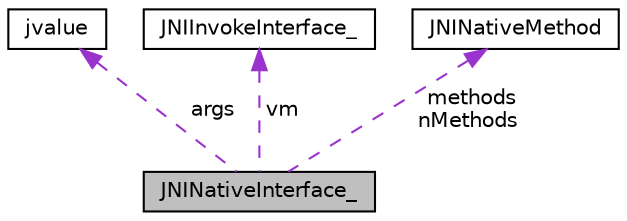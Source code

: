 digraph "JNINativeInterface_"
{
 // LATEX_PDF_SIZE
  edge [fontname="Helvetica",fontsize="10",labelfontname="Helvetica",labelfontsize="10"];
  node [fontname="Helvetica",fontsize="10",shape=record];
  Node1 [label="JNINativeInterface_",height=0.2,width=0.4,color="black", fillcolor="grey75", style="filled", fontcolor="black",tooltip=" "];
  Node2 -> Node1 [dir="back",color="darkorchid3",fontsize="10",style="dashed",label=" args" ,fontname="Helvetica"];
  Node2 [label="jvalue",height=0.2,width=0.4,color="black", fillcolor="white", style="filled",URL="$unionjvalue.html",tooltip=" "];
  Node3 -> Node1 [dir="back",color="darkorchid3",fontsize="10",style="dashed",label=" vm" ,fontname="Helvetica"];
  Node3 [label="JNIInvokeInterface_",height=0.2,width=0.4,color="black", fillcolor="white", style="filled",URL="$struct_j_n_i_invoke_interface__.html",tooltip=" "];
  Node4 -> Node1 [dir="back",color="darkorchid3",fontsize="10",style="dashed",label=" methods\nnMethods" ,fontname="Helvetica"];
  Node4 [label="JNINativeMethod",height=0.2,width=0.4,color="black", fillcolor="white", style="filled",URL="$struct_j_n_i_native_method.html",tooltip=" "];
}
